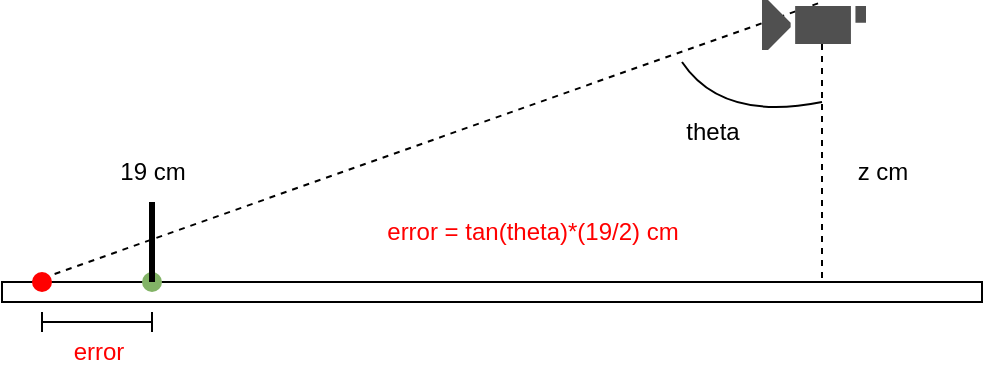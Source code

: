 <mxfile version="22.1.18" type="device">
  <diagram name="Page-1" id="5wJyQqMARzXPJ0OGq6rA">
    <mxGraphModel dx="777" dy="482" grid="1" gridSize="10" guides="1" tooltips="1" connect="1" arrows="1" fold="1" page="1" pageScale="1" pageWidth="1169" pageHeight="827" math="0" shadow="0">
      <root>
        <mxCell id="0" />
        <mxCell id="1" parent="0" />
        <mxCell id="W_C8JeESV1Rd6KMZ6yUq-21" value="" style="endArrow=none;html=1;rounded=0;dashed=1;" edge="1" parent="1">
          <mxGeometry width="50" height="50" relative="1" as="geometry">
            <mxPoint x="980" y="530" as="sourcePoint" />
            <mxPoint x="980" y="380" as="targetPoint" />
          </mxGeometry>
        </mxCell>
        <mxCell id="W_C8JeESV1Rd6KMZ6yUq-13" value="" style="endArrow=none;html=1;rounded=0;exitX=0;exitY=0.5;exitDx=0;exitDy=0;dashed=1;" edge="1" parent="1" source="W_C8JeESV1Rd6KMZ6yUq-12">
          <mxGeometry width="50" height="50" relative="1" as="geometry">
            <mxPoint x="670" y="460" as="sourcePoint" />
            <mxPoint x="980" y="380" as="targetPoint" />
          </mxGeometry>
        </mxCell>
        <mxCell id="W_C8JeESV1Rd6KMZ6yUq-5" value="" style="rounded=0;whiteSpace=wrap;html=1;direction=south;" vertex="1" parent="1">
          <mxGeometry x="570" y="520" width="490" height="10" as="geometry" />
        </mxCell>
        <mxCell id="W_C8JeESV1Rd6KMZ6yUq-6" value="" style="sketch=0;pointerEvents=1;shadow=0;dashed=0;html=1;strokeColor=none;fillColor=#505050;labelPosition=center;verticalLabelPosition=bottom;verticalAlign=top;outlineConnect=0;align=center;shape=mxgraph.office.devices.video_camera;direction=west;flipV=1;" vertex="1" parent="1">
          <mxGeometry x="950" y="379" width="52" height="25" as="geometry" />
        </mxCell>
        <mxCell id="W_C8JeESV1Rd6KMZ6yUq-7" value="" style="ellipse;whiteSpace=wrap;html=1;aspect=fixed;strokeColor=none;fillColor=#82B366;" vertex="1" parent="1">
          <mxGeometry x="640" y="515" width="10" height="10" as="geometry" />
        </mxCell>
        <mxCell id="W_C8JeESV1Rd6KMZ6yUq-8" value="" style="endArrow=none;html=1;rounded=0;strokeWidth=3;" edge="1" parent="1">
          <mxGeometry width="50" height="50" relative="1" as="geometry">
            <mxPoint x="645" y="520" as="sourcePoint" />
            <mxPoint x="645" y="480" as="targetPoint" />
          </mxGeometry>
        </mxCell>
        <mxCell id="W_C8JeESV1Rd6KMZ6yUq-10" value="19 cm" style="text;html=1;align=center;verticalAlign=middle;resizable=0;points=[];autosize=1;strokeColor=none;fillColor=none;" vertex="1" parent="1">
          <mxGeometry x="615" y="450" width="60" height="30" as="geometry" />
        </mxCell>
        <mxCell id="W_C8JeESV1Rd6KMZ6yUq-12" value="" style="ellipse;whiteSpace=wrap;html=1;aspect=fixed;strokeColor=none;fillColor=#FF0000;" vertex="1" parent="1">
          <mxGeometry x="585" y="515" width="10" height="10" as="geometry" />
        </mxCell>
        <mxCell id="W_C8JeESV1Rd6KMZ6yUq-20" value="z cm" style="text;html=1;align=center;verticalAlign=middle;resizable=0;points=[];autosize=1;strokeColor=none;fillColor=none;" vertex="1" parent="1">
          <mxGeometry x="985" y="450" width="50" height="30" as="geometry" />
        </mxCell>
        <mxCell id="W_C8JeESV1Rd6KMZ6yUq-27" value="" style="endArrow=none;html=1;rounded=0;curved=1;" edge="1" parent="1">
          <mxGeometry width="50" height="50" relative="1" as="geometry">
            <mxPoint x="980" y="430" as="sourcePoint" />
            <mxPoint x="910" y="410" as="targetPoint" />
            <Array as="points">
              <mxPoint x="930" y="440" />
            </Array>
          </mxGeometry>
        </mxCell>
        <mxCell id="W_C8JeESV1Rd6KMZ6yUq-28" value="theta" style="text;html=1;align=center;verticalAlign=middle;resizable=0;points=[];autosize=1;strokeColor=none;fillColor=none;" vertex="1" parent="1">
          <mxGeometry x="900" y="430" width="50" height="30" as="geometry" />
        </mxCell>
        <mxCell id="W_C8JeESV1Rd6KMZ6yUq-31" value="" style="endArrow=none;html=1;rounded=0;" edge="1" parent="1">
          <mxGeometry width="50" height="50" relative="1" as="geometry">
            <mxPoint x="590" y="540" as="sourcePoint" />
            <mxPoint x="645" y="540" as="targetPoint" />
          </mxGeometry>
        </mxCell>
        <mxCell id="W_C8JeESV1Rd6KMZ6yUq-34" value="" style="endArrow=none;html=1;rounded=0;" edge="1" parent="1">
          <mxGeometry width="50" height="50" relative="1" as="geometry">
            <mxPoint x="645" y="545" as="sourcePoint" />
            <mxPoint x="645" y="535" as="targetPoint" />
          </mxGeometry>
        </mxCell>
        <mxCell id="W_C8JeESV1Rd6KMZ6yUq-36" value="" style="endArrow=none;html=1;rounded=0;" edge="1" parent="1">
          <mxGeometry width="50" height="50" relative="1" as="geometry">
            <mxPoint x="590" y="545" as="sourcePoint" />
            <mxPoint x="590" y="535" as="targetPoint" />
          </mxGeometry>
        </mxCell>
        <mxCell id="W_C8JeESV1Rd6KMZ6yUq-37" value="&lt;font color=&quot;#ff0000&quot;&gt;error&lt;/font&gt;" style="text;html=1;align=center;verticalAlign=middle;resizable=0;points=[];autosize=1;strokeColor=none;fillColor=none;" vertex="1" parent="1">
          <mxGeometry x="593" y="540" width="50" height="30" as="geometry" />
        </mxCell>
        <mxCell id="W_C8JeESV1Rd6KMZ6yUq-38" value="&lt;font color=&quot;#ff0000&quot;&gt;error = tan(theta)*(19/2) cm&lt;/font&gt;" style="text;html=1;align=center;verticalAlign=middle;resizable=0;points=[];autosize=1;strokeColor=none;fillColor=none;" vertex="1" parent="1">
          <mxGeometry x="750" y="480" width="170" height="30" as="geometry" />
        </mxCell>
      </root>
    </mxGraphModel>
  </diagram>
</mxfile>
